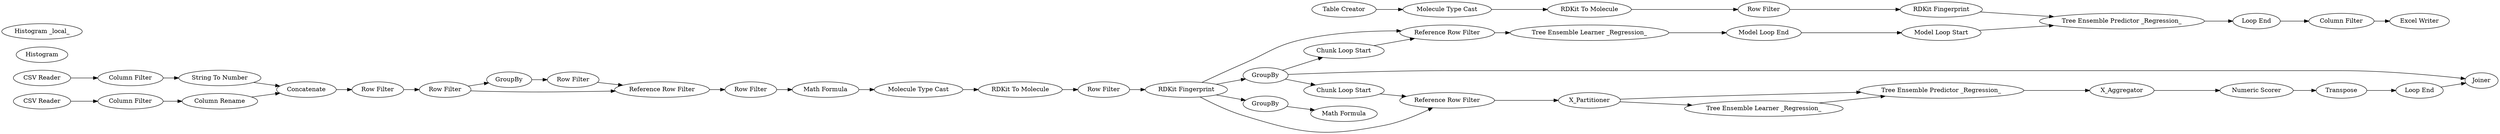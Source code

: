 digraph {
	1 [label="CSV Reader"]
	2 [label="CSV Reader"]
	3 [label="Column Filter"]
	4 [label="Column Filter"]
	5 [label=Concatenate]
	6 [label="Column Rename"]
	7 [label="Row Filter"]
	8 [label="Row Filter"]
	9 [label=GroupBy]
	10 [label="Row Filter"]
	11 [label="Reference Row Filter"]
	12 [label="String To Number"]
	13 [label="Row Filter"]
	14 [label="Math Formula"]
	15 [label="RDKit Fingerprint"]
	16 [label="RDKit To Molecule"]
	17 [label="Molecule Type Cast"]
	18 [label="Row Filter"]
	19 [label="Chunk Loop Start"]
	20 [label="Loop End"]
	21 [label=GroupBy]
	22 [label="Reference Row Filter"]
	23 [label=X_Partitioner]
	24 [label="Tree Ensemble Learner _Regression_"]
	25 [label="Tree Ensemble Predictor _Regression_"]
	26 [label=X_Aggregator]
	27 [label="Numeric Scorer"]
	28 [label=Transpose]
	29 [label=Joiner]
	30 [label="Chunk Loop Start"]
	31 [label="Reference Row Filter"]
	32 [label="Tree Ensemble Learner _Regression_"]
	35 [label="Model Loop End"]
	36 [label="Model Loop Start"]
	37 [label="Tree Ensemble Predictor _Regression_"]
	38 [label="Loop End"]
	39 [label="Table Creator"]
	40 [label="RDKit To Molecule"]
	41 [label="RDKit Fingerprint"]
	42 [label="Row Filter"]
	43 [label="Molecule Type Cast"]
	44 [label="Excel Writer"]
	45 [label="Column Filter"]
	46 [label=GroupBy]
	47 [label="Math Formula"]
	48 [label=Histogram]
	49 [label="Histogram _local_"]
	1 -> 3
	2 -> 4
	3 -> 12
	4 -> 6
	5 -> 7
	6 -> 5
	7 -> 8
	8 -> 9
	8 -> 11
	9 -> 10
	10 -> 11
	11 -> 13
	12 -> 5
	13 -> 14
	14 -> 17
	15 -> 31
	15 -> 22
	15 -> 21
	15 -> 46
	16 -> 18
	17 -> 16
	18 -> 15
	19 -> 22
	20 -> 29
	21 -> 19
	21 -> 29
	21 -> 30
	22 -> 23
	23 -> 25
	23 -> 24
	24 -> 25
	25 -> 26
	26 -> 27
	27 -> 28
	28 -> 20
	30 -> 31
	31 -> 32
	32 -> 35
	35 -> 36
	36 -> 37
	37 -> 38
	38 -> 45
	39 -> 43
	40 -> 42
	41 -> 37
	42 -> 41
	43 -> 40
	45 -> 44
	46 -> 47
	rankdir=LR
}
